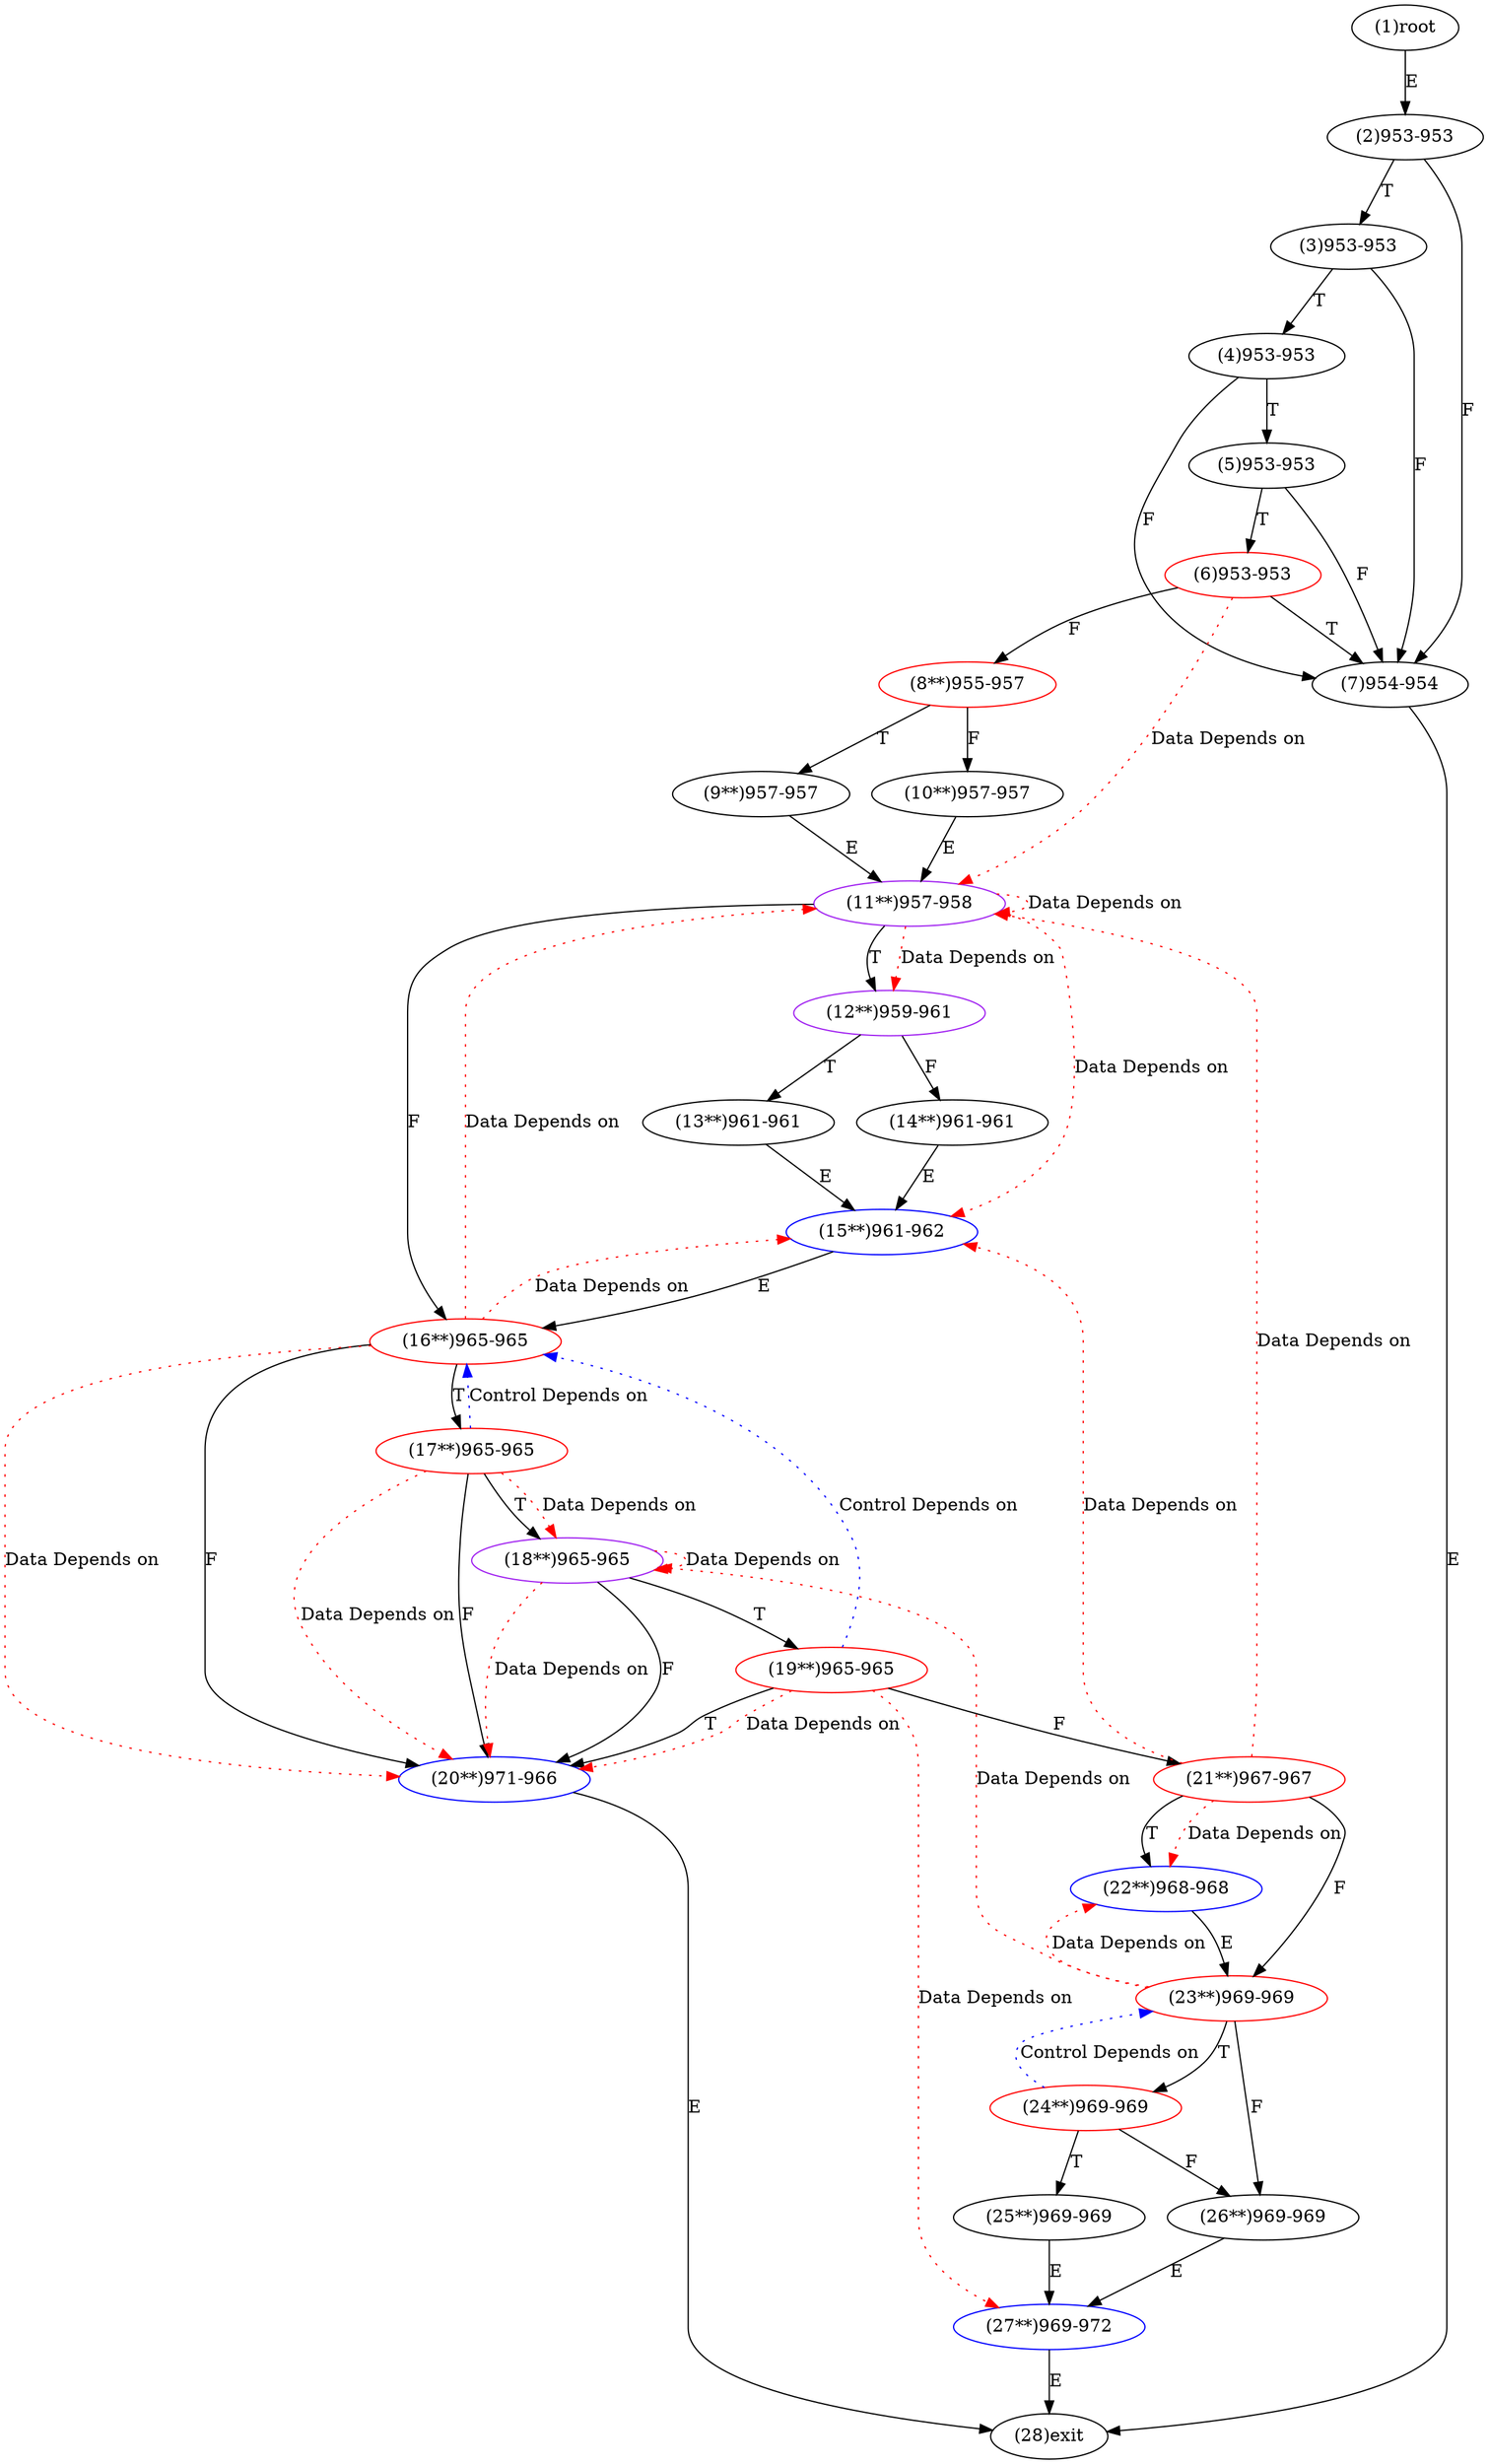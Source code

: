 digraph "" { 
1[ label="(1)root"];
2[ label="(2)953-953"];
3[ label="(3)953-953"];
4[ label="(4)953-953"];
5[ label="(5)953-953"];
6[ label="(6)953-953",color=red];
7[ label="(7)954-954"];
8[ label="(8**)955-957",color=red];
9[ label="(9**)957-957"];
10[ label="(10**)957-957"];
11[ label="(11**)957-958",color=purple];
12[ label="(12**)959-961",color=purple];
13[ label="(13**)961-961"];
14[ label="(14**)961-961"];
15[ label="(15**)961-962",color=blue];
17[ label="(17**)965-965",color=red];
16[ label="(16**)965-965",color=red];
19[ label="(19**)965-965",color=red];
18[ label="(18**)965-965",color=purple];
21[ label="(21**)967-967",color=red];
20[ label="(20**)971-966",color=blue];
23[ label="(23**)969-969",color=red];
22[ label="(22**)968-968",color=blue];
25[ label="(25**)969-969"];
24[ label="(24**)969-969",color=red];
27[ label="(27**)969-972",color=blue];
26[ label="(26**)969-969"];
28[ label="(28)exit"];
1->2[ label="E"];
2->7[ label="F"];
2->3[ label="T"];
3->7[ label="F"];
3->4[ label="T"];
4->7[ label="F"];
4->5[ label="T"];
5->7[ label="F"];
5->6[ label="T"];
6->8[ label="F"];
6->7[ label="T"];
7->28[ label="E"];
8->10[ label="F"];
8->9[ label="T"];
9->11[ label="E"];
10->11[ label="E"];
11->16[ label="F"];
11->12[ label="T"];
12->14[ label="F"];
12->13[ label="T"];
13->15[ label="E"];
14->15[ label="E"];
15->16[ label="E"];
16->20[ label="F"];
16->17[ label="T"];
17->20[ label="F"];
17->18[ label="T"];
18->20[ label="F"];
18->19[ label="T"];
19->21[ label="F"];
19->20[ label="T"];
20->28[ label="E"];
21->23[ label="F"];
21->22[ label="T"];
22->23[ label="E"];
23->26[ label="F"];
23->24[ label="T"];
24->26[ label="F"];
24->25[ label="T"];
25->27[ label="E"];
26->27[ label="E"];
27->28[ label="E"];
6->11[ color="red" label="Data Depends on" style = dotted ];
11->11[ color="red" label="Data Depends on" style = dotted ];
11->15[ color="red" label="Data Depends on" style = dotted ];
11->12[ color="red" label="Data Depends on" style = dotted ];
17->16[ color="blue" label="Control Depends on" style = dotted ];
17->18[ color="red" label="Data Depends on" style = dotted ];
17->20[ color="red" label="Data Depends on" style = dotted ];
16->20[ color="red" label="Data Depends on" style = dotted ];
16->11[ color="red" label="Data Depends on" style = dotted ];
16->15[ color="red" label="Data Depends on" style = dotted ];
19->16[ color="blue" label="Control Depends on" style = dotted ];
19->20[ color="red" label="Data Depends on" style = dotted ];
19->27[ color="red" label="Data Depends on" style = dotted ];
18->18[ color="red" label="Data Depends on" style = dotted ];
18->20[ color="red" label="Data Depends on" style = dotted ];
21->22[ color="red" label="Data Depends on" style = dotted ];
21->15[ color="red" label="Data Depends on" style = dotted ];
21->11[ color="red" label="Data Depends on" style = dotted ];
23->22[ color="red" label="Data Depends on" style = dotted ];
23->18[ color="red" label="Data Depends on" style = dotted ];
24->23[ color="blue" label="Control Depends on" style = dotted ];
}